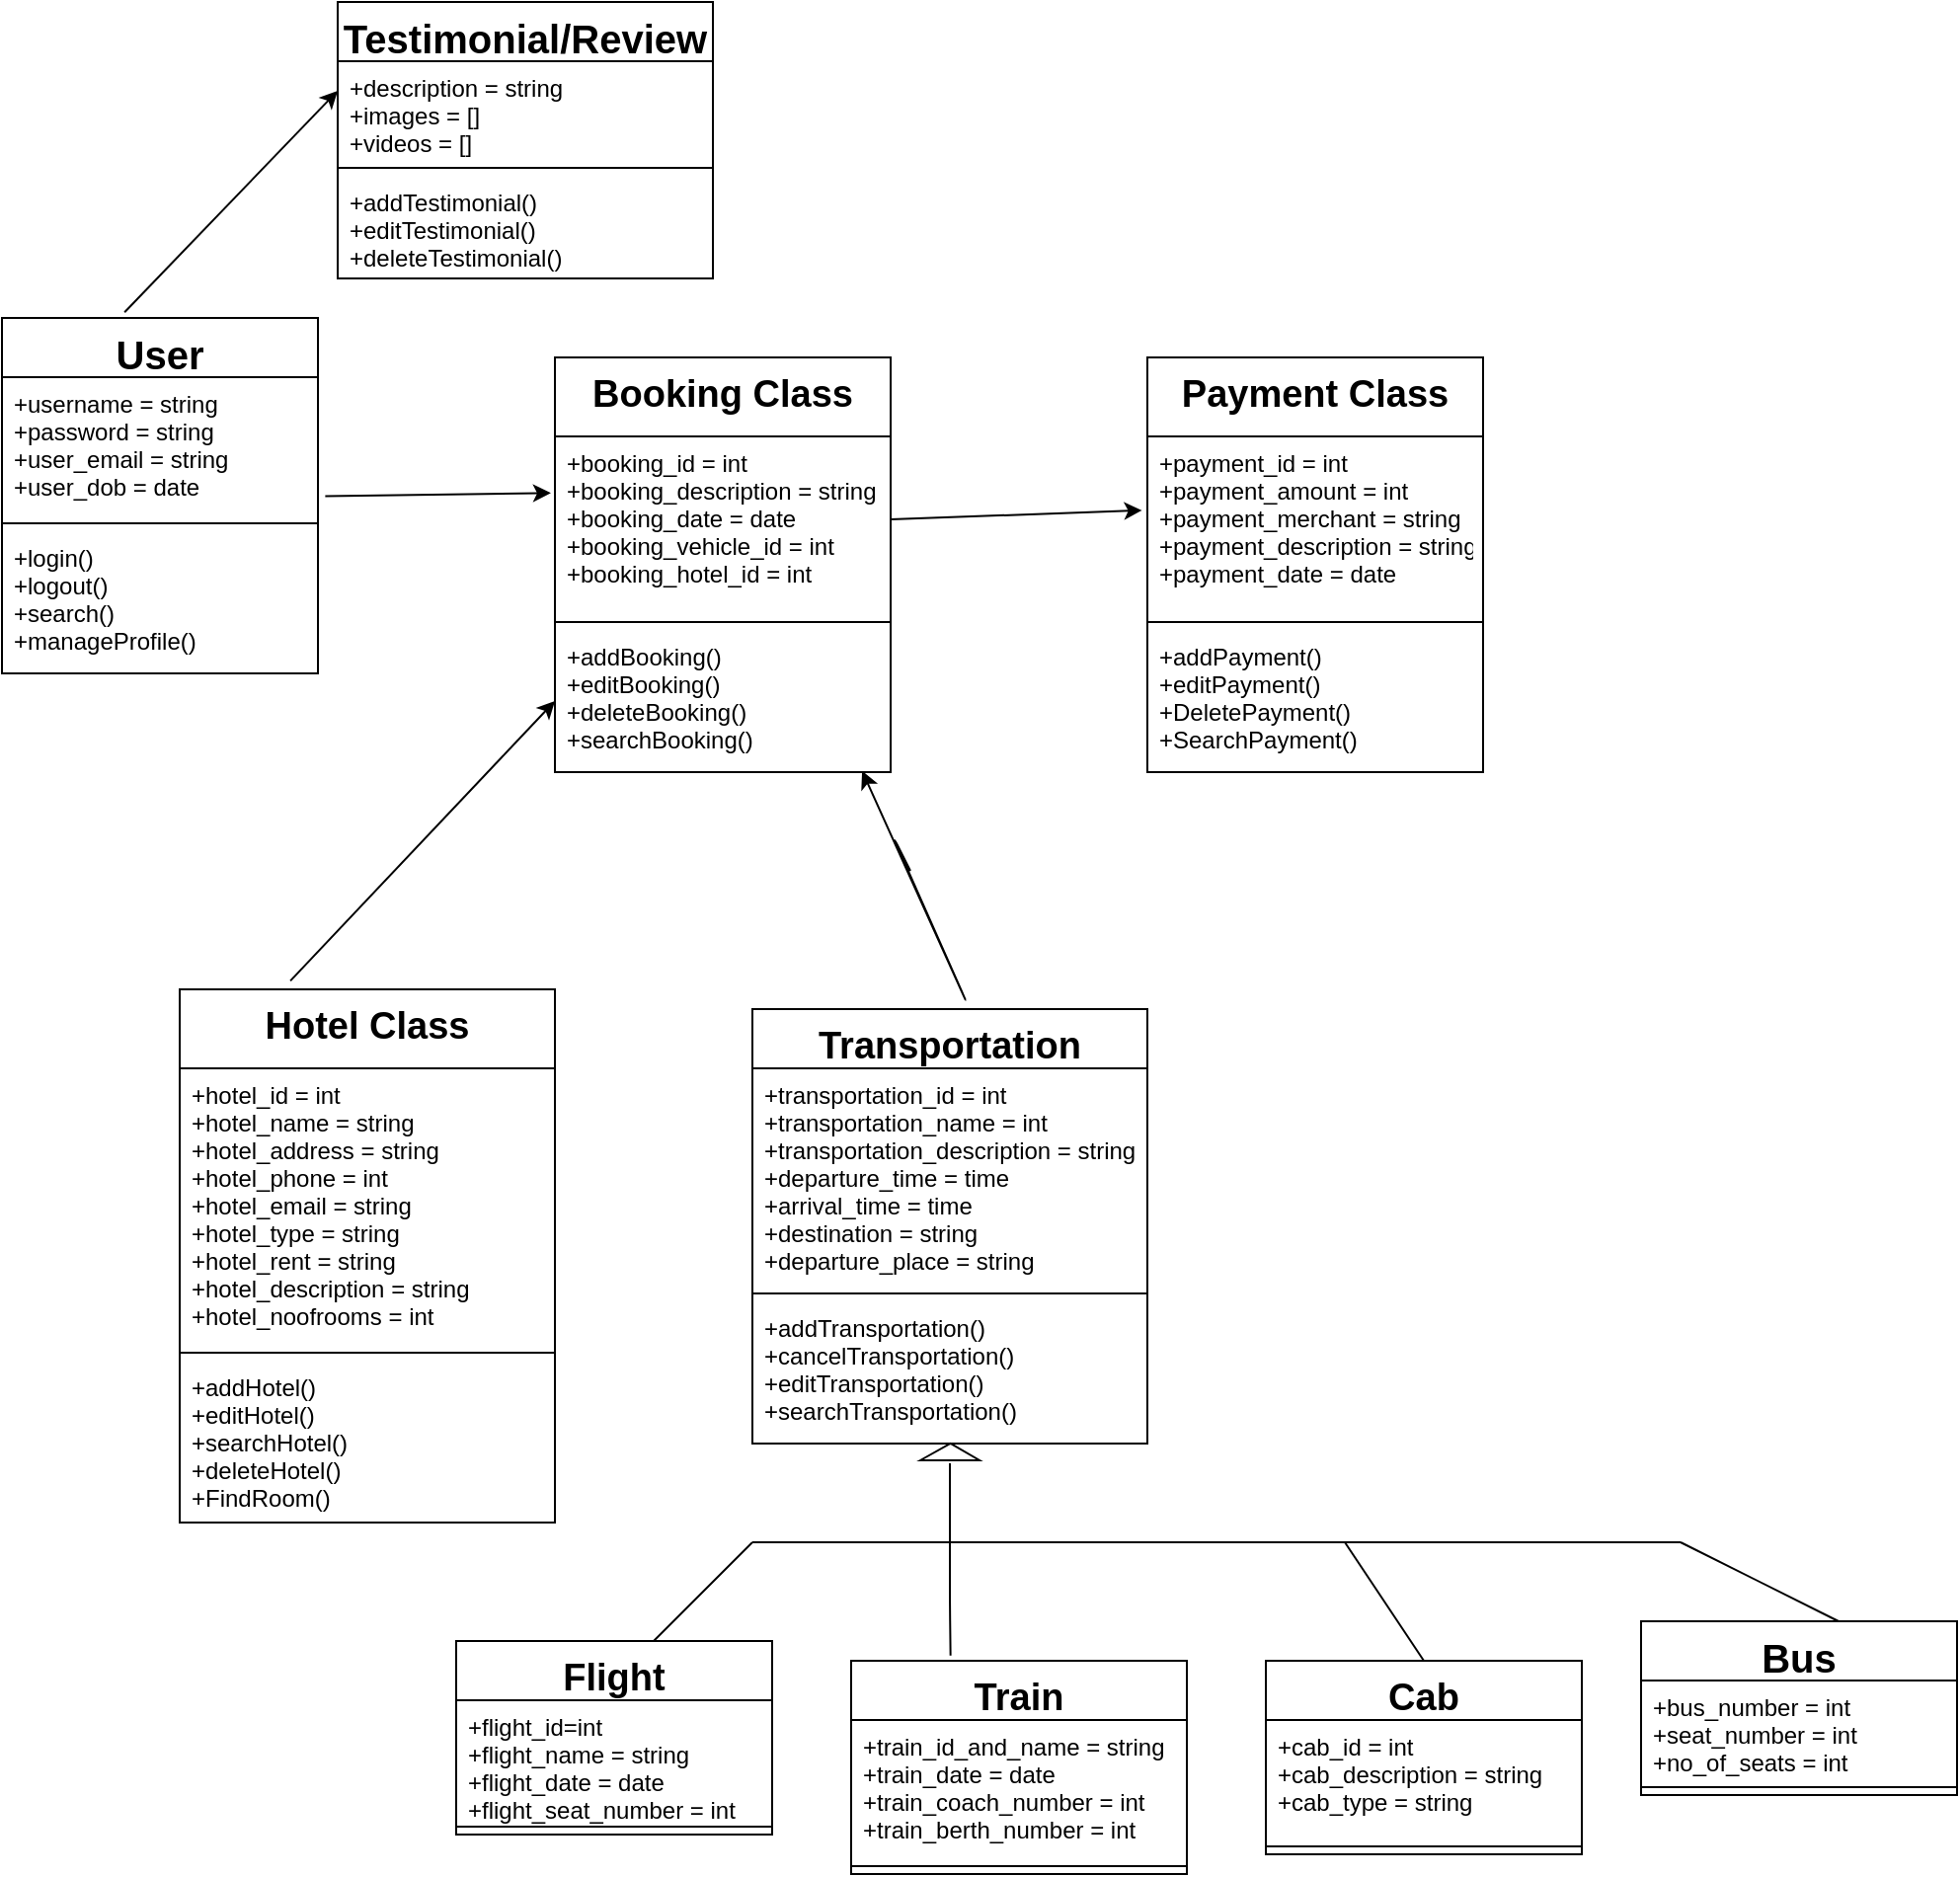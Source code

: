 <mxfile version="13.10.4" type="github">
  <diagram id="C5RBs43oDa-KdzZeNtuy" name="Page-1">
    <mxGraphModel dx="1038" dy="548" grid="1" gridSize="10" guides="1" tooltips="1" connect="1" arrows="1" fold="1" page="1" pageScale="1" pageWidth="827" pageHeight="1169" math="0" shadow="0">
      <root>
        <mxCell id="WIyWlLk6GJQsqaUBKTNV-0" />
        <mxCell id="WIyWlLk6GJQsqaUBKTNV-1" parent="WIyWlLk6GJQsqaUBKTNV-0" />
        <mxCell id="CnT8XC3Yh3xOQjfNWCCS-0" value="Hotel Class" style="swimlane;fontStyle=1;align=center;verticalAlign=top;childLayout=stackLayout;horizontal=1;startSize=40;horizontalStack=0;resizeParent=1;resizeParentMax=0;resizeLast=0;collapsible=1;marginBottom=0;fontSize=19;" parent="WIyWlLk6GJQsqaUBKTNV-1" vertex="1">
          <mxGeometry x="130" y="500" width="190" height="270" as="geometry">
            <mxRectangle x="80" y="330" width="100" height="26" as="alternateBounds" />
          </mxGeometry>
        </mxCell>
        <mxCell id="CnT8XC3Yh3xOQjfNWCCS-1" value="+hotel_id = int&#xa;+hotel_name = string&#xa;+hotel_address = string&#xa;+hotel_phone = int&#xa;+hotel_email = string&#xa;+hotel_type = string&#xa;+hotel_rent = string&#xa;+hotel_description = string&#xa;+hotel_noofrooms = int&#xa;&#xa;" style="text;strokeColor=none;fillColor=none;align=left;verticalAlign=top;spacingLeft=4;spacingRight=4;overflow=hidden;rotatable=0;points=[[0,0.5],[1,0.5]];portConstraint=eastwest;" parent="CnT8XC3Yh3xOQjfNWCCS-0" vertex="1">
          <mxGeometry y="40" width="190" height="140" as="geometry" />
        </mxCell>
        <mxCell id="CnT8XC3Yh3xOQjfNWCCS-2" value="" style="line;strokeWidth=1;fillColor=none;align=left;verticalAlign=middle;spacingTop=-1;spacingLeft=3;spacingRight=3;rotatable=0;labelPosition=right;points=[];portConstraint=eastwest;" parent="CnT8XC3Yh3xOQjfNWCCS-0" vertex="1">
          <mxGeometry y="180" width="190" height="8" as="geometry" />
        </mxCell>
        <mxCell id="CnT8XC3Yh3xOQjfNWCCS-3" value="+addHotel()&#xa;+editHotel()&#xa;+searchHotel()&#xa;+deleteHotel()&#xa;+FindRoom()&#xa;&#xa;&#xa;" style="text;strokeColor=none;fillColor=none;align=left;verticalAlign=top;spacingLeft=4;spacingRight=4;overflow=hidden;rotatable=0;points=[[0,0.5],[1,0.5]];portConstraint=eastwest;" parent="CnT8XC3Yh3xOQjfNWCCS-0" vertex="1">
          <mxGeometry y="188" width="190" height="82" as="geometry" />
        </mxCell>
        <mxCell id="CnT8XC3Yh3xOQjfNWCCS-25" value="Flight" style="swimlane;fontStyle=1;align=center;verticalAlign=top;childLayout=stackLayout;horizontal=1;startSize=30;horizontalStack=0;resizeParent=1;resizeParentMax=0;resizeLast=0;collapsible=1;marginBottom=0;fontSize=19;" parent="WIyWlLk6GJQsqaUBKTNV-1" vertex="1">
          <mxGeometry x="270" y="830" width="160" height="98" as="geometry" />
        </mxCell>
        <mxCell id="CnT8XC3Yh3xOQjfNWCCS-26" value="+flight_id=int&#xa;+flight_name = string&#xa;+flight_date = date&#xa;+flight_seat_number = int&#xa;&#xa;&#xa;" style="text;strokeColor=none;fillColor=none;align=left;verticalAlign=top;spacingLeft=4;spacingRight=4;overflow=hidden;rotatable=0;points=[[0,0.5],[1,0.5]];portConstraint=eastwest;" parent="CnT8XC3Yh3xOQjfNWCCS-25" vertex="1">
          <mxGeometry y="30" width="160" height="60" as="geometry" />
        </mxCell>
        <mxCell id="CnT8XC3Yh3xOQjfNWCCS-27" value="" style="line;strokeWidth=1;fillColor=none;align=left;verticalAlign=middle;spacingTop=-1;spacingLeft=3;spacingRight=3;rotatable=0;labelPosition=right;points=[];portConstraint=eastwest;" parent="CnT8XC3Yh3xOQjfNWCCS-25" vertex="1">
          <mxGeometry y="90" width="160" height="8" as="geometry" />
        </mxCell>
        <mxCell id="CnT8XC3Yh3xOQjfNWCCS-30" value="Train" style="swimlane;fontStyle=1;align=center;verticalAlign=top;childLayout=stackLayout;horizontal=1;startSize=30;horizontalStack=0;resizeParent=1;resizeParentMax=0;resizeLast=0;collapsible=1;marginBottom=0;fontSize=19;" parent="WIyWlLk6GJQsqaUBKTNV-1" vertex="1">
          <mxGeometry x="470" y="840" width="170" height="108" as="geometry" />
        </mxCell>
        <mxCell id="CnT8XC3Yh3xOQjfNWCCS-31" value="+train_id_and_name = string&#xa;+train_date = date&#xa;+train_coach_number = int&#xa;+train_berth_number = int&#xa;&#xa;" style="text;strokeColor=none;fillColor=none;align=left;verticalAlign=top;spacingLeft=4;spacingRight=4;overflow=hidden;rotatable=0;points=[[0,0.5],[1,0.5]];portConstraint=eastwest;" parent="CnT8XC3Yh3xOQjfNWCCS-30" vertex="1">
          <mxGeometry y="30" width="170" height="70" as="geometry" />
        </mxCell>
        <mxCell id="CnT8XC3Yh3xOQjfNWCCS-32" value="" style="line;strokeWidth=1;fillColor=none;align=left;verticalAlign=middle;spacingTop=-1;spacingLeft=3;spacingRight=3;rotatable=0;labelPosition=right;points=[];portConstraint=eastwest;" parent="CnT8XC3Yh3xOQjfNWCCS-30" vertex="1">
          <mxGeometry y="100" width="170" height="8" as="geometry" />
        </mxCell>
        <mxCell id="CnT8XC3Yh3xOQjfNWCCS-37" value="Transportation" style="swimlane;fontStyle=1;align=center;verticalAlign=top;childLayout=stackLayout;horizontal=1;startSize=30;horizontalStack=0;resizeParent=1;resizeParentMax=0;resizeLast=0;collapsible=1;marginBottom=0;fontSize=19;" parent="WIyWlLk6GJQsqaUBKTNV-1" vertex="1">
          <mxGeometry x="420" y="510" width="200" height="220" as="geometry" />
        </mxCell>
        <mxCell id="CnT8XC3Yh3xOQjfNWCCS-38" value="+transportation_id = int&#xa;+transportation_name = int&#xa;+transportation_description = string&#xa;+departure_time = time&#xa;+arrival_time = time&#xa;+destination = string&#xa;+departure_place = string" style="text;strokeColor=none;fillColor=none;align=left;verticalAlign=top;spacingLeft=4;spacingRight=4;overflow=hidden;rotatable=0;points=[[0,0.5],[1,0.5]];portConstraint=eastwest;" parent="CnT8XC3Yh3xOQjfNWCCS-37" vertex="1">
          <mxGeometry y="30" width="200" height="110" as="geometry" />
        </mxCell>
        <mxCell id="CnT8XC3Yh3xOQjfNWCCS-39" value="" style="line;strokeWidth=1;fillColor=none;align=left;verticalAlign=middle;spacingTop=-1;spacingLeft=3;spacingRight=3;rotatable=0;labelPosition=right;points=[];portConstraint=eastwest;" parent="CnT8XC3Yh3xOQjfNWCCS-37" vertex="1">
          <mxGeometry y="140" width="200" height="8" as="geometry" />
        </mxCell>
        <mxCell id="CnT8XC3Yh3xOQjfNWCCS-40" value="+addTransportation()&#xa;+cancelTransportation()&#xa;+editTransportation()&#xa;+searchTransportation()&#xa;" style="text;strokeColor=none;fillColor=none;align=left;verticalAlign=top;spacingLeft=4;spacingRight=4;overflow=hidden;rotatable=0;points=[[0,0.5],[1,0.5]];portConstraint=eastwest;" parent="CnT8XC3Yh3xOQjfNWCCS-37" vertex="1">
          <mxGeometry y="148" width="200" height="72" as="geometry" />
        </mxCell>
        <mxCell id="CnT8XC3Yh3xOQjfNWCCS-41" value="Cab" style="swimlane;fontStyle=1;align=center;verticalAlign=top;childLayout=stackLayout;horizontal=1;startSize=30;horizontalStack=0;resizeParent=1;resizeParentMax=0;resizeLast=0;collapsible=1;marginBottom=0;fontSize=19;" parent="WIyWlLk6GJQsqaUBKTNV-1" vertex="1">
          <mxGeometry x="680" y="840" width="160" height="98" as="geometry" />
        </mxCell>
        <mxCell id="CnT8XC3Yh3xOQjfNWCCS-42" value="+cab_id = int&#xa;+cab_description = string &#xa;+cab_type = string " style="text;strokeColor=none;fillColor=none;align=left;verticalAlign=top;spacingLeft=4;spacingRight=4;overflow=hidden;rotatable=0;points=[[0,0.5],[1,0.5]];portConstraint=eastwest;" parent="CnT8XC3Yh3xOQjfNWCCS-41" vertex="1">
          <mxGeometry y="30" width="160" height="60" as="geometry" />
        </mxCell>
        <mxCell id="CnT8XC3Yh3xOQjfNWCCS-43" value="" style="line;strokeWidth=1;fillColor=none;align=left;verticalAlign=middle;spacingTop=-1;spacingLeft=3;spacingRight=3;rotatable=0;labelPosition=right;points=[];portConstraint=eastwest;" parent="CnT8XC3Yh3xOQjfNWCCS-41" vertex="1">
          <mxGeometry y="90" width="160" height="8" as="geometry" />
        </mxCell>
        <mxCell id="kCTdOwqgSDNi52zJ9CbB-4" value="Bus" style="swimlane;fontStyle=1;align=center;verticalAlign=top;childLayout=stackLayout;horizontal=1;startSize=30;horizontalStack=0;resizeParent=1;resizeParentMax=0;resizeLast=0;collapsible=1;marginBottom=0;fontSize=20;" parent="WIyWlLk6GJQsqaUBKTNV-1" vertex="1">
          <mxGeometry x="870" y="820" width="160" height="88" as="geometry" />
        </mxCell>
        <mxCell id="kCTdOwqgSDNi52zJ9CbB-5" value="+bus_number = int&#xa;+seat_number = int&#xa;+no_of_seats = int&#xa;" style="text;strokeColor=none;fillColor=none;align=left;verticalAlign=top;spacingLeft=4;spacingRight=4;overflow=hidden;rotatable=0;points=[[0,0.5],[1,0.5]];portConstraint=eastwest;" parent="kCTdOwqgSDNi52zJ9CbB-4" vertex="1">
          <mxGeometry y="30" width="160" height="50" as="geometry" />
        </mxCell>
        <mxCell id="kCTdOwqgSDNi52zJ9CbB-6" value="" style="line;strokeWidth=1;fillColor=none;align=left;verticalAlign=middle;spacingTop=-1;spacingLeft=3;spacingRight=3;rotatable=0;labelPosition=right;points=[];portConstraint=eastwest;" parent="kCTdOwqgSDNi52zJ9CbB-4" vertex="1">
          <mxGeometry y="80" width="160" height="8" as="geometry" />
        </mxCell>
        <mxCell id="CnT8XC3Yh3xOQjfNWCCS-13" value="Booking Class" style="swimlane;fontStyle=1;align=center;verticalAlign=top;childLayout=stackLayout;horizontal=1;startSize=40;horizontalStack=0;resizeParent=1;resizeParentMax=0;resizeLast=0;collapsible=1;marginBottom=0;fontSize=19;" parent="WIyWlLk6GJQsqaUBKTNV-1" vertex="1">
          <mxGeometry x="320" y="180" width="170" height="210" as="geometry" />
        </mxCell>
        <mxCell id="CnT8XC3Yh3xOQjfNWCCS-14" value="+booking_id = int&#xa;+booking_description = string&#xa;+booking_date = date&#xa;+booking_vehicle_id = int&#xa;+booking_hotel_id = int&#xa;" style="text;strokeColor=none;fillColor=none;align=left;verticalAlign=top;spacingLeft=4;spacingRight=4;overflow=hidden;rotatable=0;points=[[0,0.5],[1,0.5]];portConstraint=eastwest;" parent="CnT8XC3Yh3xOQjfNWCCS-13" vertex="1">
          <mxGeometry y="40" width="170" height="90" as="geometry" />
        </mxCell>
        <mxCell id="CnT8XC3Yh3xOQjfNWCCS-15" value="" style="line;strokeWidth=1;fillColor=none;align=left;verticalAlign=middle;spacingTop=-1;spacingLeft=3;spacingRight=3;rotatable=0;labelPosition=right;points=[];portConstraint=eastwest;" parent="CnT8XC3Yh3xOQjfNWCCS-13" vertex="1">
          <mxGeometry y="130" width="170" height="8" as="geometry" />
        </mxCell>
        <mxCell id="CnT8XC3Yh3xOQjfNWCCS-16" value="+addBooking()&#xa;+editBooking()&#xa;+deleteBooking()&#xa;+searchBooking()&#xa;" style="text;strokeColor=none;fillColor=none;align=left;verticalAlign=top;spacingLeft=4;spacingRight=4;overflow=hidden;rotatable=0;points=[[0,0.5],[1,0.5]];portConstraint=eastwest;" parent="CnT8XC3Yh3xOQjfNWCCS-13" vertex="1">
          <mxGeometry y="138" width="170" height="72" as="geometry" />
        </mxCell>
        <mxCell id="CnT8XC3Yh3xOQjfNWCCS-5" value="Payment Class" style="swimlane;fontStyle=1;align=center;verticalAlign=top;childLayout=stackLayout;horizontal=1;startSize=40;horizontalStack=0;resizeParent=1;resizeParentMax=0;resizeLast=0;collapsible=1;marginBottom=0;fontSize=19;" parent="WIyWlLk6GJQsqaUBKTNV-1" vertex="1">
          <mxGeometry x="620" y="180" width="170" height="210" as="geometry" />
        </mxCell>
        <mxCell id="CnT8XC3Yh3xOQjfNWCCS-6" value="+payment_id = int&#xa;+payment_amount = int&#xa;+payment_merchant = string&#xa;+payment_description = string&#xa;+payment_date = date" style="text;strokeColor=none;fillColor=none;align=left;verticalAlign=top;spacingLeft=4;spacingRight=4;overflow=hidden;rotatable=0;points=[[0,0.5],[1,0.5]];portConstraint=eastwest;" parent="CnT8XC3Yh3xOQjfNWCCS-5" vertex="1">
          <mxGeometry y="40" width="170" height="90" as="geometry" />
        </mxCell>
        <mxCell id="CnT8XC3Yh3xOQjfNWCCS-7" value="" style="line;strokeWidth=1;fillColor=none;align=left;verticalAlign=middle;spacingTop=-1;spacingLeft=3;spacingRight=3;rotatable=0;labelPosition=right;points=[];portConstraint=eastwest;" parent="CnT8XC3Yh3xOQjfNWCCS-5" vertex="1">
          <mxGeometry y="130" width="170" height="8" as="geometry" />
        </mxCell>
        <mxCell id="CnT8XC3Yh3xOQjfNWCCS-8" value="+addPayment()&#xa;+editPayment()&#xa;+DeletePayment()&#xa;+SearchPayment()" style="text;strokeColor=none;fillColor=none;align=left;verticalAlign=top;spacingLeft=4;spacingRight=4;overflow=hidden;rotatable=0;points=[[0,0.5],[1,0.5]];portConstraint=eastwest;" parent="CnT8XC3Yh3xOQjfNWCCS-5" vertex="1">
          <mxGeometry y="138" width="170" height="72" as="geometry" />
        </mxCell>
        <mxCell id="kCTdOwqgSDNi52zJ9CbB-22" value="" style="endArrow=classic;html=1;fontSize=20;entryX=-0.016;entryY=0.416;entryDx=0;entryDy=0;entryPerimeter=0;" parent="WIyWlLk6GJQsqaUBKTNV-1" source="CnT8XC3Yh3xOQjfNWCCS-14" target="CnT8XC3Yh3xOQjfNWCCS-6" edge="1">
          <mxGeometry width="50" height="50" relative="1" as="geometry">
            <mxPoint x="420" y="360" as="sourcePoint" />
            <mxPoint x="470" y="310" as="targetPoint" />
          </mxGeometry>
        </mxCell>
        <mxCell id="kCTdOwqgSDNi52zJ9CbB-23" value="User" style="swimlane;fontStyle=1;align=center;verticalAlign=top;childLayout=stackLayout;horizontal=1;startSize=30;horizontalStack=0;resizeParent=1;resizeParentMax=0;resizeLast=0;collapsible=1;marginBottom=0;fontSize=20;" parent="WIyWlLk6GJQsqaUBKTNV-1" vertex="1">
          <mxGeometry x="40" y="160" width="160" height="180" as="geometry" />
        </mxCell>
        <mxCell id="kCTdOwqgSDNi52zJ9CbB-24" value="+username = string&#xa;+password = string&#xa;+user_email = string&#xa;+user_dob = date&#xa;" style="text;strokeColor=none;fillColor=none;align=left;verticalAlign=top;spacingLeft=4;spacingRight=4;overflow=hidden;rotatable=0;points=[[0,0.5],[1,0.5]];portConstraint=eastwest;" parent="kCTdOwqgSDNi52zJ9CbB-23" vertex="1">
          <mxGeometry y="30" width="160" height="70" as="geometry" />
        </mxCell>
        <mxCell id="kCTdOwqgSDNi52zJ9CbB-25" value="" style="line;strokeWidth=1;fillColor=none;align=left;verticalAlign=middle;spacingTop=-1;spacingLeft=3;spacingRight=3;rotatable=0;labelPosition=right;points=[];portConstraint=eastwest;" parent="kCTdOwqgSDNi52zJ9CbB-23" vertex="1">
          <mxGeometry y="100" width="160" height="8" as="geometry" />
        </mxCell>
        <mxCell id="kCTdOwqgSDNi52zJ9CbB-26" value="+login()&#xa;+logout()&#xa;+search()&#xa;+manageProfile()" style="text;strokeColor=none;fillColor=none;align=left;verticalAlign=top;spacingLeft=4;spacingRight=4;overflow=hidden;rotatable=0;points=[[0,0.5],[1,0.5]];portConstraint=eastwest;" parent="kCTdOwqgSDNi52zJ9CbB-23" vertex="1">
          <mxGeometry y="108" width="160" height="72" as="geometry" />
        </mxCell>
        <mxCell id="kCTdOwqgSDNi52zJ9CbB-27" value="Testimonial/Review" style="swimlane;fontStyle=1;align=center;verticalAlign=top;childLayout=stackLayout;horizontal=1;startSize=30;horizontalStack=0;resizeParent=1;resizeParentMax=0;resizeLast=0;collapsible=1;marginBottom=0;fontSize=20;" parent="WIyWlLk6GJQsqaUBKTNV-1" vertex="1">
          <mxGeometry x="210" width="190" height="140" as="geometry" />
        </mxCell>
        <mxCell id="kCTdOwqgSDNi52zJ9CbB-28" value="+description = string&#xa;+images = []&#xa;+videos = []&#xa;" style="text;strokeColor=none;fillColor=none;align=left;verticalAlign=top;spacingLeft=4;spacingRight=4;overflow=hidden;rotatable=0;points=[[0,0.5],[1,0.5]];portConstraint=eastwest;" parent="kCTdOwqgSDNi52zJ9CbB-27" vertex="1">
          <mxGeometry y="30" width="190" height="50" as="geometry" />
        </mxCell>
        <mxCell id="kCTdOwqgSDNi52zJ9CbB-29" value="" style="line;strokeWidth=1;fillColor=none;align=left;verticalAlign=middle;spacingTop=-1;spacingLeft=3;spacingRight=3;rotatable=0;labelPosition=right;points=[];portConstraint=eastwest;" parent="kCTdOwqgSDNi52zJ9CbB-27" vertex="1">
          <mxGeometry y="80" width="190" height="8" as="geometry" />
        </mxCell>
        <mxCell id="kCTdOwqgSDNi52zJ9CbB-30" value="+addTestimonial()&#xa;+editTestimonial()&#xa;+deleteTestimonial()&#xa;" style="text;strokeColor=none;fillColor=none;align=left;verticalAlign=top;spacingLeft=4;spacingRight=4;overflow=hidden;rotatable=0;points=[[0,0.5],[1,0.5]];portConstraint=eastwest;" parent="kCTdOwqgSDNi52zJ9CbB-27" vertex="1">
          <mxGeometry y="88" width="190" height="52" as="geometry" />
        </mxCell>
        <mxCell id="We-pMpY5-IXvhxFcsCK_-0" value="" style="endArrow=classic;html=1;entryX=0;entryY=0.5;entryDx=0;entryDy=0;exitX=0.295;exitY=-0.016;exitDx=0;exitDy=0;exitPerimeter=0;" edge="1" parent="WIyWlLk6GJQsqaUBKTNV-1" source="CnT8XC3Yh3xOQjfNWCCS-0" target="CnT8XC3Yh3xOQjfNWCCS-16">
          <mxGeometry width="50" height="50" relative="1" as="geometry">
            <mxPoint x="240" y="440" as="sourcePoint" />
            <mxPoint x="290" y="390" as="targetPoint" />
          </mxGeometry>
        </mxCell>
        <mxCell id="We-pMpY5-IXvhxFcsCK_-1" value="" style="endArrow=classic;html=1;entryX=0.915;entryY=0.992;entryDx=0;entryDy=0;entryPerimeter=0;" edge="1" parent="WIyWlLk6GJQsqaUBKTNV-1" target="CnT8XC3Yh3xOQjfNWCCS-16">
          <mxGeometry width="50" height="50" relative="1" as="geometry">
            <mxPoint x="500" y="440" as="sourcePoint" />
            <mxPoint x="550" y="390" as="targetPoint" />
            <Array as="points">
              <mxPoint x="490" y="420" />
              <mxPoint x="530" y="510" />
            </Array>
          </mxGeometry>
        </mxCell>
        <mxCell id="We-pMpY5-IXvhxFcsCK_-2" value="" style="endArrow=classic;html=1;exitX=0.388;exitY=-0.016;exitDx=0;exitDy=0;exitPerimeter=0;" edge="1" parent="WIyWlLk6GJQsqaUBKTNV-1" source="kCTdOwqgSDNi52zJ9CbB-23">
          <mxGeometry width="50" height="50" relative="1" as="geometry">
            <mxPoint x="160" y="95" as="sourcePoint" />
            <mxPoint x="210" y="45" as="targetPoint" />
          </mxGeometry>
        </mxCell>
        <mxCell id="We-pMpY5-IXvhxFcsCK_-3" value="" style="endArrow=classic;html=1;exitX=1.023;exitY=0.86;exitDx=0;exitDy=0;exitPerimeter=0;entryX=-0.012;entryY=0.318;entryDx=0;entryDy=0;entryPerimeter=0;" edge="1" parent="WIyWlLk6GJQsqaUBKTNV-1" source="kCTdOwqgSDNi52zJ9CbB-24" target="CnT8XC3Yh3xOQjfNWCCS-14">
          <mxGeometry width="50" height="50" relative="1" as="geometry">
            <mxPoint x="240" y="300" as="sourcePoint" />
            <mxPoint x="290" y="250" as="targetPoint" />
          </mxGeometry>
        </mxCell>
        <mxCell id="We-pMpY5-IXvhxFcsCK_-5" value="" style="verticalLabelPosition=bottom;verticalAlign=top;html=1;shape=mxgraph.basic.acute_triangle;dx=0.51;" vertex="1" parent="WIyWlLk6GJQsqaUBKTNV-1">
          <mxGeometry x="505" y="730" width="30" height="8.5" as="geometry" />
        </mxCell>
        <mxCell id="We-pMpY5-IXvhxFcsCK_-10" value="" style="endArrow=none;html=1;exitX=0.296;exitY=-0.024;exitDx=0;exitDy=0;exitPerimeter=0;" edge="1" parent="WIyWlLk6GJQsqaUBKTNV-1" source="CnT8XC3Yh3xOQjfNWCCS-30">
          <mxGeometry width="50" height="50" relative="1" as="geometry">
            <mxPoint x="500" y="750" as="sourcePoint" />
            <mxPoint x="520" y="740" as="targetPoint" />
            <Array as="points">
              <mxPoint x="520" y="810" />
            </Array>
          </mxGeometry>
        </mxCell>
        <mxCell id="We-pMpY5-IXvhxFcsCK_-12" value="" style="endArrow=none;html=1;" edge="1" parent="WIyWlLk6GJQsqaUBKTNV-1">
          <mxGeometry width="50" height="50" relative="1" as="geometry">
            <mxPoint x="370" y="830" as="sourcePoint" />
            <mxPoint x="420" y="780" as="targetPoint" />
          </mxGeometry>
        </mxCell>
        <mxCell id="We-pMpY5-IXvhxFcsCK_-13" value="" style="endArrow=none;html=1;" edge="1" parent="WIyWlLk6GJQsqaUBKTNV-1">
          <mxGeometry width="50" height="50" relative="1" as="geometry">
            <mxPoint x="420" y="780" as="sourcePoint" />
            <mxPoint x="890" y="780" as="targetPoint" />
          </mxGeometry>
        </mxCell>
        <mxCell id="We-pMpY5-IXvhxFcsCK_-15" value="" style="endArrow=none;html=1;" edge="1" parent="WIyWlLk6GJQsqaUBKTNV-1">
          <mxGeometry width="50" height="50" relative="1" as="geometry">
            <mxPoint x="760" y="840" as="sourcePoint" />
            <mxPoint x="720" y="780" as="targetPoint" />
          </mxGeometry>
        </mxCell>
        <mxCell id="We-pMpY5-IXvhxFcsCK_-18" value="" style="endArrow=none;html=1;" edge="1" parent="WIyWlLk6GJQsqaUBKTNV-1">
          <mxGeometry width="50" height="50" relative="1" as="geometry">
            <mxPoint x="890" y="780" as="sourcePoint" />
            <mxPoint x="970" y="820" as="targetPoint" />
          </mxGeometry>
        </mxCell>
      </root>
    </mxGraphModel>
  </diagram>
</mxfile>
